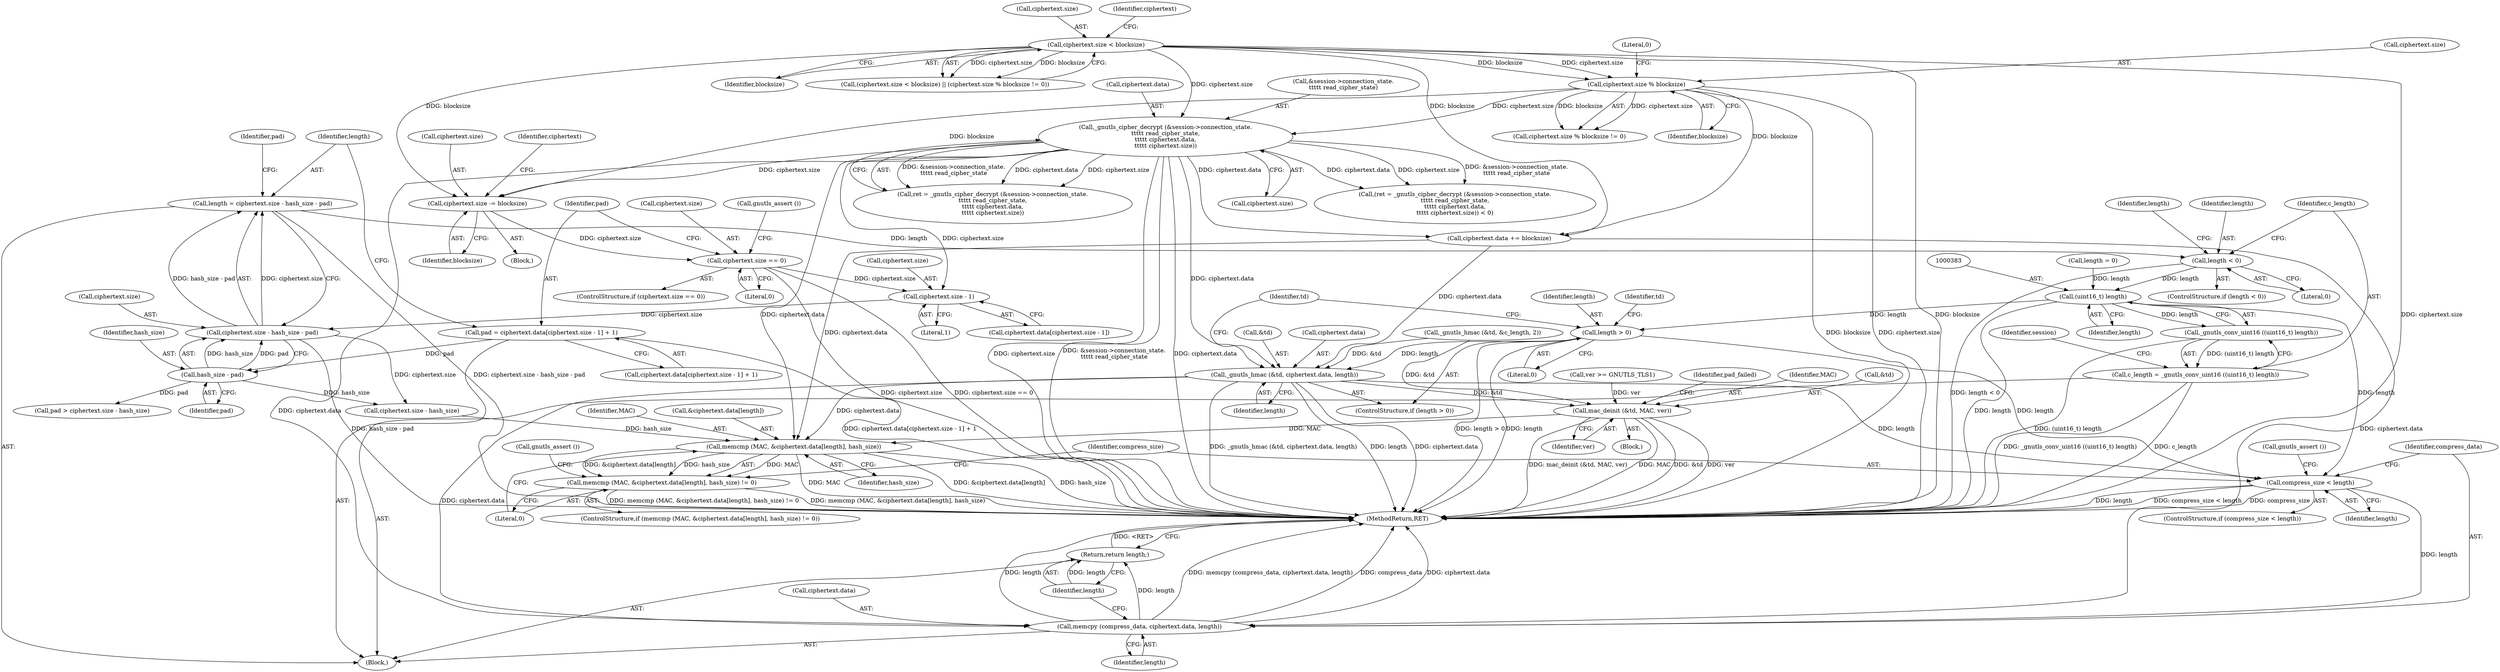digraph "0_savannah_bc8102405fda11ea00ca3b42acc4f4bce9d6e97b_0@integer" {
"1000299" [label="(Call,length = ciphertext.size - hash_size - pad)"];
"1000301" [label="(Call,ciphertext.size - hash_size - pad)"];
"1000293" [label="(Call,ciphertext.size - 1)"];
"1000277" [label="(Call,ciphertext.size == 0)"];
"1000266" [label="(Call,ciphertext.size -= blocksize)"];
"1000219" [label="(Call,ciphertext.size < blocksize)"];
"1000225" [label="(Call,ciphertext.size % blocksize)"];
"1000239" [label="(Call,_gnutls_cipher_decrypt (&session->connection_state.\n\t\t\t\t\t read_cipher_state,\n\t\t\t\t\t ciphertext.data,\n\t\t\t\t\t ciphertext.size))"];
"1000305" [label="(Call,hash_size - pad)"];
"1000286" [label="(Call,pad = ciphertext.data[ciphertext.size - 1] + 1)"];
"1000373" [label="(Call,length < 0)"];
"1000382" [label="(Call,(uint16_t) length)"];
"1000381" [label="(Call,_gnutls_conv_uint16 ((uint16_t) length))"];
"1000379" [label="(Call,c_length = _gnutls_conv_uint16 ((uint16_t) length))"];
"1000434" [label="(Call,length > 0)"];
"1000437" [label="(Call,_gnutls_hmac (&td, ciphertext.data, length))"];
"1000444" [label="(Call,mac_deinit (&td, MAC, ver))"];
"1000457" [label="(Call,memcmp (MAC, &ciphertext.data[length], hash_size))"];
"1000456" [label="(Call,memcmp (MAC, &ciphertext.data[length], hash_size) != 0)"];
"1000472" [label="(Call,compress_size < length)"];
"1000479" [label="(Call,memcpy (compress_data, ciphertext.data, length))"];
"1000485" [label="(Return,return length;)"];
"1000393" [label="(Block,)"];
"1000484" [label="(Identifier,length)"];
"1000468" [label="(Call,gnutls_assert ())"];
"1000249" [label="(Call,ciphertext.size)"];
"1000437" [label="(Call,_gnutls_hmac (&td, ciphertext.data, length))"];
"1000481" [label="(Call,ciphertext.data)"];
"1000220" [label="(Call,ciphertext.size)"];
"1000376" [label="(Call,length = 0)"];
"1000474" [label="(Identifier,length)"];
"1000224" [label="(Call,ciphertext.size % blocksize != 0)"];
"1000443" [label="(Identifier,length)"];
"1000307" [label="(Identifier,pad)"];
"1000266" [label="(Call,ciphertext.size -= blocksize)"];
"1000380" [label="(Identifier,c_length)"];
"1000300" [label="(Identifier,length)"];
"1000229" [label="(Identifier,blocksize)"];
"1000226" [label="(Call,ciphertext.size)"];
"1000276" [label="(ControlStructure,if (ciphertext.size == 0))"];
"1000384" [label="(Identifier,length)"];
"1000271" [label="(Call,ciphertext.data += blocksize)"];
"1000435" [label="(Identifier,length)"];
"1000472" [label="(Call,compress_size < length)"];
"1000223" [label="(Identifier,blocksize)"];
"1000447" [label="(Identifier,MAC)"];
"1000433" [label="(ControlStructure,if (length > 0))"];
"1000480" [label="(Identifier,compress_data)"];
"1000286" [label="(Call,pad = ciphertext.data[ciphertext.size - 1] + 1)"];
"1000465" [label="(Identifier,hash_size)"];
"1000293" [label="(Call,ciphertext.size - 1)"];
"1000476" [label="(Call,gnutls_assert ())"];
"1000379" [label="(Call,c_length = _gnutls_conv_uint16 ((uint16_t) length))"];
"1000219" [label="(Call,ciphertext.size < blocksize)"];
"1000310" [label="(Identifier,pad)"];
"1000375" [label="(Literal,0)"];
"1000227" [label="(Identifier,ciphertext)"];
"1000306" [label="(Identifier,hash_size)"];
"1000270" [label="(Identifier,blocksize)"];
"1000479" [label="(Call,memcpy (compress_data, ciphertext.data, length))"];
"1000236" [label="(Call,(ret = _gnutls_cipher_decrypt (&session->connection_state.\n\t\t\t\t\t read_cipher_state,\n\t\t\t\t\t ciphertext.data,\n\t\t\t\t\t ciphertext.size)) < 0)"];
"1000459" [label="(Call,&ciphertext.data[length])"];
"1000466" [label="(Literal,0)"];
"1000411" [label="(Call,ver >= GNUTLS_TLS1)"];
"1000237" [label="(Call,ret = _gnutls_cipher_decrypt (&session->connection_state.\n\t\t\t\t\t read_cipher_state,\n\t\t\t\t\t ciphertext.data,\n\t\t\t\t\t ciphertext.size))"];
"1000265" [label="(Block,)"];
"1000473" [label="(Identifier,compress_size)"];
"1000382" [label="(Call,(uint16_t) length)"];
"1000451" [label="(Identifier,pad_failed)"];
"1000389" [label="(Identifier,session)"];
"1000278" [label="(Call,ciphertext.size)"];
"1000283" [label="(Call,gnutls_assert ())"];
"1000485" [label="(Return,return length;)"];
"1000230" [label="(Literal,0)"];
"1000427" [label="(Call,_gnutls_hmac (&td, &c_length, 2))"];
"1000436" [label="(Literal,0)"];
"1000118" [label="(Block,)"];
"1000289" [label="(Call,ciphertext.data[ciphertext.size - 1])"];
"1000294" [label="(Call,ciphertext.size)"];
"1000297" [label="(Literal,1)"];
"1000456" [label="(Call,memcmp (MAC, &ciphertext.data[length], hash_size) != 0)"];
"1000448" [label="(Identifier,ver)"];
"1000458" [label="(Identifier,MAC)"];
"1000287" [label="(Identifier,pad)"];
"1000381" [label="(Call,_gnutls_conv_uint16 ((uint16_t) length))"];
"1000487" [label="(MethodReturn,RET)"];
"1000457" [label="(Call,memcmp (MAC, &ciphertext.data[length], hash_size))"];
"1000218" [label="(Call,(ciphertext.size < blocksize) || (ciphertext.size % blocksize != 0))"];
"1000246" [label="(Call,ciphertext.data)"];
"1000267" [label="(Call,ciphertext.size)"];
"1000273" [label="(Identifier,ciphertext)"];
"1000439" [label="(Identifier,td)"];
"1000311" [label="(Call,ciphertext.size - hash_size)"];
"1000445" [label="(Call,&td)"];
"1000240" [label="(Call,&session->connection_state.\n\t\t\t\t\t read_cipher_state)"];
"1000302" [label="(Call,ciphertext.size)"];
"1000305" [label="(Call,hash_size - pad)"];
"1000288" [label="(Call,ciphertext.data[ciphertext.size - 1] + 1)"];
"1000444" [label="(Call,mac_deinit (&td, MAC, ver))"];
"1000486" [label="(Identifier,length)"];
"1000471" [label="(ControlStructure,if (compress_size < length))"];
"1000434" [label="(Call,length > 0)"];
"1000440" [label="(Call,ciphertext.data)"];
"1000372" [label="(ControlStructure,if (length < 0))"];
"1000299" [label="(Call,length = ciphertext.size - hash_size - pad)"];
"1000455" [label="(ControlStructure,if (memcmp (MAC, &ciphertext.data[length], hash_size) != 0))"];
"1000277" [label="(Call,ciphertext.size == 0)"];
"1000225" [label="(Call,ciphertext.size % blocksize)"];
"1000438" [label="(Call,&td)"];
"1000281" [label="(Literal,0)"];
"1000309" [label="(Call,pad > ciphertext.size - hash_size)"];
"1000301" [label="(Call,ciphertext.size - hash_size - pad)"];
"1000239" [label="(Call,_gnutls_cipher_decrypt (&session->connection_state.\n\t\t\t\t\t read_cipher_state,\n\t\t\t\t\t ciphertext.data,\n\t\t\t\t\t ciphertext.size))"];
"1000446" [label="(Identifier,td)"];
"1000377" [label="(Identifier,length)"];
"1000374" [label="(Identifier,length)"];
"1000373" [label="(Call,length < 0)"];
"1000299" -> "1000118"  [label="AST: "];
"1000299" -> "1000301"  [label="CFG: "];
"1000300" -> "1000299"  [label="AST: "];
"1000301" -> "1000299"  [label="AST: "];
"1000310" -> "1000299"  [label="CFG: "];
"1000299" -> "1000487"  [label="DDG: ciphertext.size - hash_size - pad"];
"1000301" -> "1000299"  [label="DDG: ciphertext.size"];
"1000301" -> "1000299"  [label="DDG: hash_size - pad"];
"1000299" -> "1000373"  [label="DDG: length"];
"1000301" -> "1000305"  [label="CFG: "];
"1000302" -> "1000301"  [label="AST: "];
"1000305" -> "1000301"  [label="AST: "];
"1000301" -> "1000487"  [label="DDG: hash_size - pad"];
"1000293" -> "1000301"  [label="DDG: ciphertext.size"];
"1000305" -> "1000301"  [label="DDG: hash_size"];
"1000305" -> "1000301"  [label="DDG: pad"];
"1000301" -> "1000311"  [label="DDG: ciphertext.size"];
"1000293" -> "1000289"  [label="AST: "];
"1000293" -> "1000297"  [label="CFG: "];
"1000294" -> "1000293"  [label="AST: "];
"1000297" -> "1000293"  [label="AST: "];
"1000289" -> "1000293"  [label="CFG: "];
"1000277" -> "1000293"  [label="DDG: ciphertext.size"];
"1000239" -> "1000293"  [label="DDG: ciphertext.size"];
"1000277" -> "1000276"  [label="AST: "];
"1000277" -> "1000281"  [label="CFG: "];
"1000278" -> "1000277"  [label="AST: "];
"1000281" -> "1000277"  [label="AST: "];
"1000283" -> "1000277"  [label="CFG: "];
"1000287" -> "1000277"  [label="CFG: "];
"1000277" -> "1000487"  [label="DDG: ciphertext.size"];
"1000277" -> "1000487"  [label="DDG: ciphertext.size == 0"];
"1000266" -> "1000277"  [label="DDG: ciphertext.size"];
"1000266" -> "1000265"  [label="AST: "];
"1000266" -> "1000270"  [label="CFG: "];
"1000267" -> "1000266"  [label="AST: "];
"1000270" -> "1000266"  [label="AST: "];
"1000273" -> "1000266"  [label="CFG: "];
"1000219" -> "1000266"  [label="DDG: blocksize"];
"1000225" -> "1000266"  [label="DDG: blocksize"];
"1000239" -> "1000266"  [label="DDG: ciphertext.size"];
"1000219" -> "1000218"  [label="AST: "];
"1000219" -> "1000223"  [label="CFG: "];
"1000220" -> "1000219"  [label="AST: "];
"1000223" -> "1000219"  [label="AST: "];
"1000227" -> "1000219"  [label="CFG: "];
"1000218" -> "1000219"  [label="CFG: "];
"1000219" -> "1000487"  [label="DDG: blocksize"];
"1000219" -> "1000487"  [label="DDG: ciphertext.size"];
"1000219" -> "1000218"  [label="DDG: ciphertext.size"];
"1000219" -> "1000218"  [label="DDG: blocksize"];
"1000219" -> "1000225"  [label="DDG: ciphertext.size"];
"1000219" -> "1000225"  [label="DDG: blocksize"];
"1000219" -> "1000239"  [label="DDG: ciphertext.size"];
"1000219" -> "1000271"  [label="DDG: blocksize"];
"1000225" -> "1000224"  [label="AST: "];
"1000225" -> "1000229"  [label="CFG: "];
"1000226" -> "1000225"  [label="AST: "];
"1000229" -> "1000225"  [label="AST: "];
"1000230" -> "1000225"  [label="CFG: "];
"1000225" -> "1000487"  [label="DDG: ciphertext.size"];
"1000225" -> "1000487"  [label="DDG: blocksize"];
"1000225" -> "1000224"  [label="DDG: ciphertext.size"];
"1000225" -> "1000224"  [label="DDG: blocksize"];
"1000225" -> "1000239"  [label="DDG: ciphertext.size"];
"1000225" -> "1000271"  [label="DDG: blocksize"];
"1000239" -> "1000237"  [label="AST: "];
"1000239" -> "1000249"  [label="CFG: "];
"1000240" -> "1000239"  [label="AST: "];
"1000246" -> "1000239"  [label="AST: "];
"1000249" -> "1000239"  [label="AST: "];
"1000237" -> "1000239"  [label="CFG: "];
"1000239" -> "1000487"  [label="DDG: &session->connection_state.\n\t\t\t\t\t read_cipher_state"];
"1000239" -> "1000487"  [label="DDG: ciphertext.data"];
"1000239" -> "1000487"  [label="DDG: ciphertext.size"];
"1000239" -> "1000236"  [label="DDG: &session->connection_state.\n\t\t\t\t\t read_cipher_state"];
"1000239" -> "1000236"  [label="DDG: ciphertext.data"];
"1000239" -> "1000236"  [label="DDG: ciphertext.size"];
"1000239" -> "1000237"  [label="DDG: &session->connection_state.\n\t\t\t\t\t read_cipher_state"];
"1000239" -> "1000237"  [label="DDG: ciphertext.data"];
"1000239" -> "1000237"  [label="DDG: ciphertext.size"];
"1000239" -> "1000271"  [label="DDG: ciphertext.data"];
"1000239" -> "1000437"  [label="DDG: ciphertext.data"];
"1000239" -> "1000457"  [label="DDG: ciphertext.data"];
"1000239" -> "1000479"  [label="DDG: ciphertext.data"];
"1000305" -> "1000307"  [label="CFG: "];
"1000306" -> "1000305"  [label="AST: "];
"1000307" -> "1000305"  [label="AST: "];
"1000286" -> "1000305"  [label="DDG: pad"];
"1000305" -> "1000309"  [label="DDG: pad"];
"1000305" -> "1000311"  [label="DDG: hash_size"];
"1000286" -> "1000118"  [label="AST: "];
"1000286" -> "1000288"  [label="CFG: "];
"1000287" -> "1000286"  [label="AST: "];
"1000288" -> "1000286"  [label="AST: "];
"1000300" -> "1000286"  [label="CFG: "];
"1000286" -> "1000487"  [label="DDG: ciphertext.data[ciphertext.size - 1] + 1"];
"1000373" -> "1000372"  [label="AST: "];
"1000373" -> "1000375"  [label="CFG: "];
"1000374" -> "1000373"  [label="AST: "];
"1000375" -> "1000373"  [label="AST: "];
"1000377" -> "1000373"  [label="CFG: "];
"1000380" -> "1000373"  [label="CFG: "];
"1000373" -> "1000487"  [label="DDG: length < 0"];
"1000373" -> "1000382"  [label="DDG: length"];
"1000382" -> "1000381"  [label="AST: "];
"1000382" -> "1000384"  [label="CFG: "];
"1000383" -> "1000382"  [label="AST: "];
"1000384" -> "1000382"  [label="AST: "];
"1000381" -> "1000382"  [label="CFG: "];
"1000382" -> "1000487"  [label="DDG: length"];
"1000382" -> "1000381"  [label="DDG: length"];
"1000376" -> "1000382"  [label="DDG: length"];
"1000382" -> "1000434"  [label="DDG: length"];
"1000382" -> "1000472"  [label="DDG: length"];
"1000381" -> "1000379"  [label="AST: "];
"1000379" -> "1000381"  [label="CFG: "];
"1000381" -> "1000487"  [label="DDG: (uint16_t) length"];
"1000381" -> "1000379"  [label="DDG: (uint16_t) length"];
"1000379" -> "1000118"  [label="AST: "];
"1000380" -> "1000379"  [label="AST: "];
"1000389" -> "1000379"  [label="CFG: "];
"1000379" -> "1000487"  [label="DDG: c_length"];
"1000379" -> "1000487"  [label="DDG: _gnutls_conv_uint16 ((uint16_t) length)"];
"1000434" -> "1000433"  [label="AST: "];
"1000434" -> "1000436"  [label="CFG: "];
"1000435" -> "1000434"  [label="AST: "];
"1000436" -> "1000434"  [label="AST: "];
"1000439" -> "1000434"  [label="CFG: "];
"1000446" -> "1000434"  [label="CFG: "];
"1000434" -> "1000487"  [label="DDG: length > 0"];
"1000434" -> "1000487"  [label="DDG: length"];
"1000434" -> "1000437"  [label="DDG: length"];
"1000434" -> "1000472"  [label="DDG: length"];
"1000437" -> "1000433"  [label="AST: "];
"1000437" -> "1000443"  [label="CFG: "];
"1000438" -> "1000437"  [label="AST: "];
"1000440" -> "1000437"  [label="AST: "];
"1000443" -> "1000437"  [label="AST: "];
"1000446" -> "1000437"  [label="CFG: "];
"1000437" -> "1000487"  [label="DDG: _gnutls_hmac (&td, ciphertext.data, length)"];
"1000437" -> "1000487"  [label="DDG: length"];
"1000437" -> "1000487"  [label="DDG: ciphertext.data"];
"1000427" -> "1000437"  [label="DDG: &td"];
"1000271" -> "1000437"  [label="DDG: ciphertext.data"];
"1000437" -> "1000444"  [label="DDG: &td"];
"1000437" -> "1000457"  [label="DDG: ciphertext.data"];
"1000437" -> "1000472"  [label="DDG: length"];
"1000437" -> "1000479"  [label="DDG: ciphertext.data"];
"1000444" -> "1000393"  [label="AST: "];
"1000444" -> "1000448"  [label="CFG: "];
"1000445" -> "1000444"  [label="AST: "];
"1000447" -> "1000444"  [label="AST: "];
"1000448" -> "1000444"  [label="AST: "];
"1000451" -> "1000444"  [label="CFG: "];
"1000444" -> "1000487"  [label="DDG: MAC"];
"1000444" -> "1000487"  [label="DDG: &td"];
"1000444" -> "1000487"  [label="DDG: ver"];
"1000444" -> "1000487"  [label="DDG: mac_deinit (&td, MAC, ver)"];
"1000427" -> "1000444"  [label="DDG: &td"];
"1000411" -> "1000444"  [label="DDG: ver"];
"1000444" -> "1000457"  [label="DDG: MAC"];
"1000457" -> "1000456"  [label="AST: "];
"1000457" -> "1000465"  [label="CFG: "];
"1000458" -> "1000457"  [label="AST: "];
"1000459" -> "1000457"  [label="AST: "];
"1000465" -> "1000457"  [label="AST: "];
"1000466" -> "1000457"  [label="CFG: "];
"1000457" -> "1000487"  [label="DDG: &ciphertext.data[length]"];
"1000457" -> "1000487"  [label="DDG: hash_size"];
"1000457" -> "1000487"  [label="DDG: MAC"];
"1000457" -> "1000456"  [label="DDG: MAC"];
"1000457" -> "1000456"  [label="DDG: &ciphertext.data[length]"];
"1000457" -> "1000456"  [label="DDG: hash_size"];
"1000271" -> "1000457"  [label="DDG: ciphertext.data"];
"1000311" -> "1000457"  [label="DDG: hash_size"];
"1000456" -> "1000455"  [label="AST: "];
"1000456" -> "1000466"  [label="CFG: "];
"1000466" -> "1000456"  [label="AST: "];
"1000468" -> "1000456"  [label="CFG: "];
"1000473" -> "1000456"  [label="CFG: "];
"1000456" -> "1000487"  [label="DDG: memcmp (MAC, &ciphertext.data[length], hash_size)"];
"1000456" -> "1000487"  [label="DDG: memcmp (MAC, &ciphertext.data[length], hash_size) != 0"];
"1000472" -> "1000471"  [label="AST: "];
"1000472" -> "1000474"  [label="CFG: "];
"1000473" -> "1000472"  [label="AST: "];
"1000474" -> "1000472"  [label="AST: "];
"1000476" -> "1000472"  [label="CFG: "];
"1000480" -> "1000472"  [label="CFG: "];
"1000472" -> "1000487"  [label="DDG: compress_size < length"];
"1000472" -> "1000487"  [label="DDG: length"];
"1000472" -> "1000487"  [label="DDG: compress_size"];
"1000472" -> "1000479"  [label="DDG: length"];
"1000479" -> "1000118"  [label="AST: "];
"1000479" -> "1000484"  [label="CFG: "];
"1000480" -> "1000479"  [label="AST: "];
"1000481" -> "1000479"  [label="AST: "];
"1000484" -> "1000479"  [label="AST: "];
"1000486" -> "1000479"  [label="CFG: "];
"1000479" -> "1000487"  [label="DDG: memcpy (compress_data, ciphertext.data, length)"];
"1000479" -> "1000487"  [label="DDG: compress_data"];
"1000479" -> "1000487"  [label="DDG: ciphertext.data"];
"1000479" -> "1000487"  [label="DDG: length"];
"1000271" -> "1000479"  [label="DDG: ciphertext.data"];
"1000479" -> "1000485"  [label="DDG: length"];
"1000485" -> "1000118"  [label="AST: "];
"1000485" -> "1000486"  [label="CFG: "];
"1000486" -> "1000485"  [label="AST: "];
"1000487" -> "1000485"  [label="CFG: "];
"1000485" -> "1000487"  [label="DDG: <RET>"];
"1000486" -> "1000485"  [label="DDG: length"];
}
